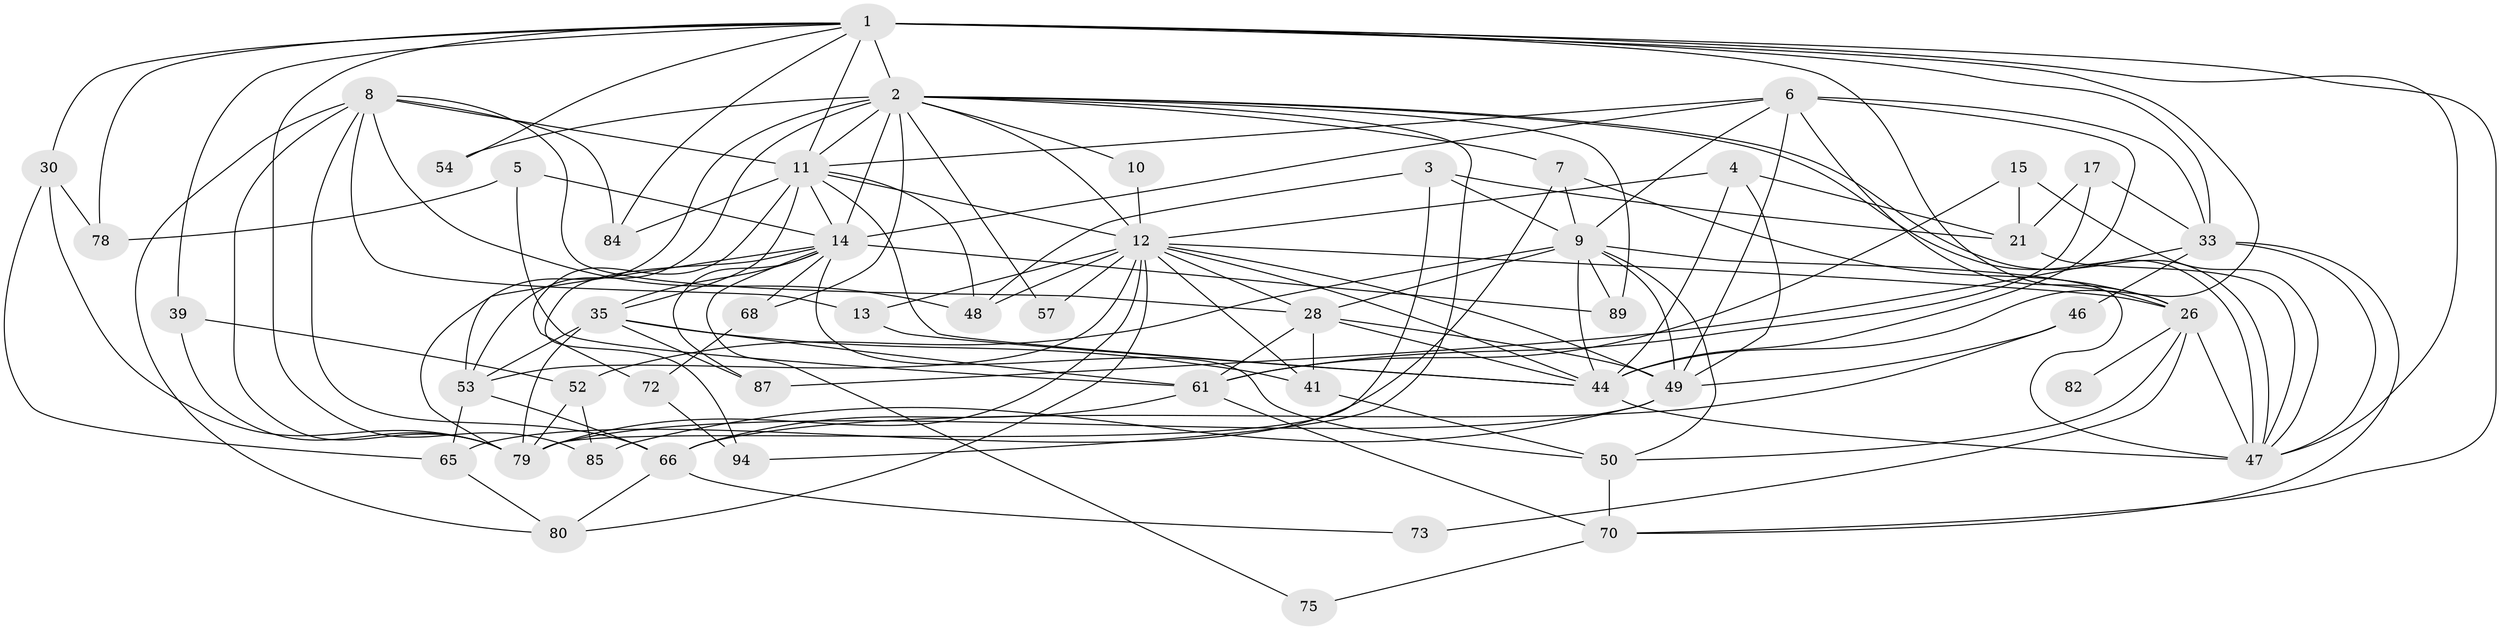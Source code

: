 // original degree distribution, {3: 0.2621359223300971, 4: 0.2912621359223301, 5: 0.21359223300970873, 2: 0.1262135922330097, 7: 0.038834951456310676, 6: 0.05825242718446602, 11: 0.009708737864077669}
// Generated by graph-tools (version 1.1) at 2025/18/03/04/25 18:18:31]
// undirected, 51 vertices, 139 edges
graph export_dot {
graph [start="1"]
  node [color=gray90,style=filled];
  1 [super="+23+19+16"];
  2 [super="+29"];
  3 [super="+102"];
  4;
  5;
  6 [super="+92+32"];
  7 [super="+59"];
  8 [super="+45"];
  9 [super="+22"];
  10;
  11 [super="+20"];
  12 [super="+18+40"];
  13;
  14 [super="+27+98+38"];
  15;
  17;
  21 [super="+36"];
  26 [super="+76+93"];
  28 [super="+31"];
  30 [super="+55"];
  33 [super="+99+103+88"];
  35 [super="+101+62"];
  39;
  41 [super="+69"];
  44 [super="+51"];
  46;
  47;
  48;
  49 [super="+86"];
  50 [super="+77"];
  52 [super="+58"];
  53 [super="+71"];
  54;
  57;
  61 [super="+64"];
  65;
  66 [super="+74"];
  68;
  70;
  72;
  73;
  75;
  78;
  79 [super="+95"];
  80;
  82;
  84;
  85;
  87;
  89;
  94;
  1 -- 33;
  1 -- 11;
  1 -- 84 [weight=2];
  1 -- 70;
  1 -- 30;
  1 -- 47;
  1 -- 85;
  1 -- 54;
  1 -- 39;
  1 -- 26;
  1 -- 78 [weight=2];
  1 -- 44 [weight=2];
  1 -- 2 [weight=3];
  2 -- 47 [weight=2];
  2 -- 47;
  2 -- 54;
  2 -- 68;
  2 -- 7;
  2 -- 10;
  2 -- 11;
  2 -- 12;
  2 -- 14 [weight=2];
  2 -- 79;
  2 -- 53;
  2 -- 89;
  2 -- 94;
  2 -- 57;
  3 -- 48;
  3 -- 21;
  3 -- 9 [weight=2];
  3 -- 79;
  4 -- 49;
  4 -- 12;
  4 -- 21;
  4 -- 44;
  5 -- 78;
  5 -- 61;
  5 -- 14;
  6 -- 11;
  6 -- 33;
  6 -- 49;
  6 -- 44;
  6 -- 9;
  6 -- 26;
  6 -- 14;
  7 -- 9;
  7 -- 65;
  7 -- 26;
  8 -- 13;
  8 -- 66;
  8 -- 80;
  8 -- 48;
  8 -- 84;
  8 -- 11;
  8 -- 28;
  8 -- 79;
  9 -- 89;
  9 -- 47;
  9 -- 49;
  9 -- 50;
  9 -- 52;
  9 -- 28;
  9 -- 44;
  10 -- 12;
  11 -- 35;
  11 -- 72;
  11 -- 12;
  11 -- 48;
  11 -- 84;
  11 -- 44;
  11 -- 14;
  12 -- 48;
  12 -- 53;
  12 -- 26;
  12 -- 13;
  12 -- 80;
  12 -- 41;
  12 -- 28;
  12 -- 57;
  12 -- 49;
  12 -- 79;
  12 -- 44;
  13 -- 44;
  14 -- 94;
  14 -- 50;
  14 -- 68;
  14 -- 87 [weight=2];
  14 -- 89;
  14 -- 75;
  14 -- 53;
  14 -- 35;
  15 -- 47;
  15 -- 21;
  15 -- 61;
  17 -- 21;
  17 -- 33;
  17 -- 61;
  21 -- 47;
  26 -- 50;
  26 -- 82 [weight=2];
  26 -- 73;
  26 -- 47;
  28 -- 49;
  28 -- 61;
  28 -- 44;
  28 -- 41;
  30 -- 79;
  30 -- 65;
  30 -- 78;
  33 -- 70;
  33 -- 87 [weight=2];
  33 -- 46 [weight=2];
  33 -- 47;
  35 -- 87;
  35 -- 53;
  35 -- 61;
  35 -- 79 [weight=2];
  35 -- 41;
  39 -- 52;
  39 -- 79;
  41 -- 50;
  44 -- 47 [weight=2];
  46 -- 49;
  46 -- 66;
  49 -- 79;
  49 -- 85;
  50 -- 70;
  52 -- 79;
  52 -- 85;
  53 -- 65;
  53 -- 66;
  61 -- 70;
  61 -- 66;
  65 -- 80;
  66 -- 80;
  66 -- 73;
  68 -- 72;
  70 -- 75;
  72 -- 94;
}
